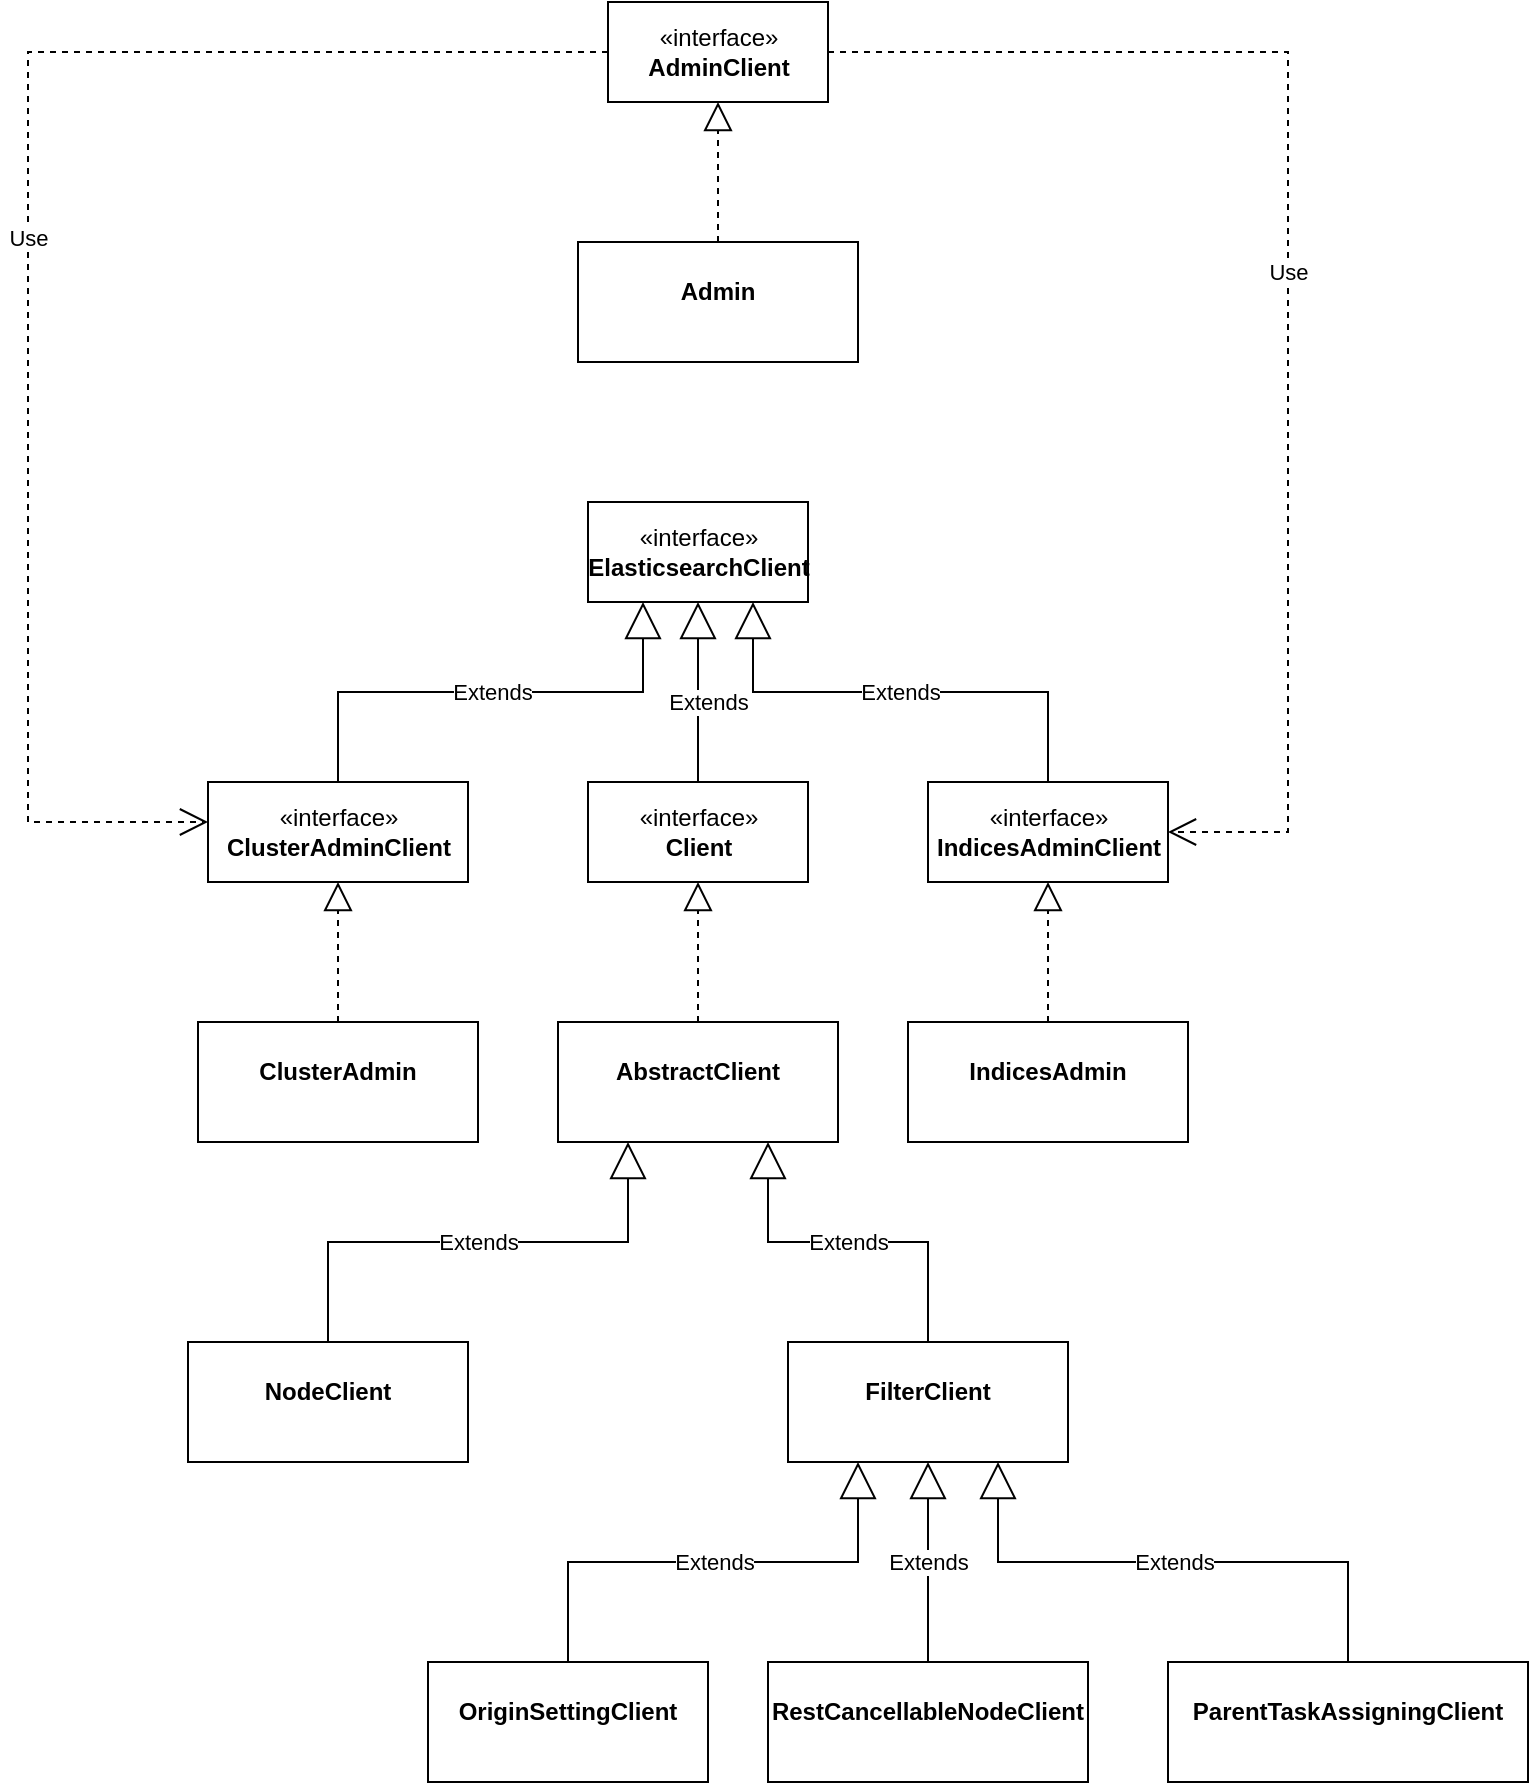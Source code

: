 <mxfile version="16.5.1" type="device"><diagram id="WqH1FgEgEQT4cc3UxbzZ" name="第 1 页"><mxGraphModel dx="868" dy="563" grid="1" gridSize="10" guides="1" tooltips="1" connect="1" arrows="1" fold="1" page="1" pageScale="1" pageWidth="827" pageHeight="1169" math="0" shadow="0"><root><mxCell id="0"/><mxCell id="1" parent="0"/><mxCell id="qkSx0hOUqswI7bhJqAyx-1" value="«interface»&lt;br&gt;&lt;b&gt;ElasticsearchClient&lt;/b&gt;" style="html=1;" parent="1" vertex="1"><mxGeometry x="310" y="310" width="110" height="50" as="geometry"/></mxCell><mxCell id="qkSx0hOUqswI7bhJqAyx-2" value="«interface»&lt;br&gt;&lt;b&gt;Client&lt;/b&gt;" style="html=1;" parent="1" vertex="1"><mxGeometry x="310" y="450" width="110" height="50" as="geometry"/></mxCell><mxCell id="qkSx0hOUqswI7bhJqAyx-3" value="Extends" style="endArrow=block;endSize=16;endFill=0;html=1;rounded=0;exitX=0.5;exitY=0;exitDx=0;exitDy=0;entryX=0.5;entryY=1;entryDx=0;entryDy=0;" parent="1" source="qkSx0hOUqswI7bhJqAyx-2" target="qkSx0hOUqswI7bhJqAyx-1" edge="1"><mxGeometry x="-0.111" y="-5" width="160" relative="1" as="geometry"><mxPoint x="320" y="410" as="sourcePoint"/><mxPoint x="480" y="410" as="targetPoint"/><mxPoint as="offset"/></mxGeometry></mxCell><mxCell id="qkSx0hOUqswI7bhJqAyx-4" value="«interface»&lt;br&gt;&lt;b&gt;ClusterAdminClient&lt;/b&gt;" style="html=1;" parent="1" vertex="1"><mxGeometry x="120" y="450" width="130" height="50" as="geometry"/></mxCell><mxCell id="qkSx0hOUqswI7bhJqAyx-5" value="Extends" style="endArrow=block;endSize=16;endFill=0;html=1;rounded=0;exitX=0.5;exitY=0;exitDx=0;exitDy=0;entryX=0.25;entryY=1;entryDx=0;entryDy=0;edgeStyle=orthogonalEdgeStyle;" parent="1" source="qkSx0hOUqswI7bhJqAyx-4" target="qkSx0hOUqswI7bhJqAyx-1" edge="1"><mxGeometry width="160" relative="1" as="geometry"><mxPoint x="320" y="410" as="sourcePoint"/><mxPoint x="480" y="410" as="targetPoint"/></mxGeometry></mxCell><mxCell id="qkSx0hOUqswI7bhJqAyx-7" value="«interface»&lt;br&gt;&lt;b&gt;IndicesAdminClient&lt;/b&gt;" style="html=1;" parent="1" vertex="1"><mxGeometry x="480" y="450" width="120" height="50" as="geometry"/></mxCell><mxCell id="qkSx0hOUqswI7bhJqAyx-8" value="Extends" style="endArrow=block;endSize=16;endFill=0;html=1;rounded=0;exitX=0.5;exitY=0;exitDx=0;exitDy=0;entryX=0.75;entryY=1;entryDx=0;entryDy=0;edgeStyle=orthogonalEdgeStyle;" parent="1" source="qkSx0hOUqswI7bhJqAyx-7" target="qkSx0hOUqswI7bhJqAyx-1" edge="1"><mxGeometry width="160" relative="1" as="geometry"><mxPoint x="320" y="410" as="sourcePoint"/><mxPoint x="480" y="410" as="targetPoint"/></mxGeometry></mxCell><mxCell id="qkSx0hOUqswI7bhJqAyx-9" value="&lt;p style=&quot;margin: 0px ; margin-top: 4px ; text-align: center&quot;&gt;&lt;br&gt;&lt;b&gt;AbstractClient&lt;/b&gt;&lt;br&gt;&lt;/p&gt;" style="verticalAlign=top;align=left;overflow=fill;fontSize=12;fontFamily=Helvetica;html=1;" parent="1" vertex="1"><mxGeometry x="295" y="570" width="140" height="60" as="geometry"/></mxCell><mxCell id="qkSx0hOUqswI7bhJqAyx-10" value="" style="endArrow=block;dashed=1;endFill=0;endSize=12;html=1;rounded=0;exitX=0.5;exitY=0;exitDx=0;exitDy=0;" parent="1" source="qkSx0hOUqswI7bhJqAyx-9" target="qkSx0hOUqswI7bhJqAyx-2" edge="1"><mxGeometry width="160" relative="1" as="geometry"><mxPoint x="320" y="410" as="sourcePoint"/><mxPoint x="480" y="410" as="targetPoint"/></mxGeometry></mxCell><mxCell id="qkSx0hOUqswI7bhJqAyx-11" value="&lt;p style=&quot;margin: 0px ; margin-top: 4px ; text-align: center&quot;&gt;&lt;br&gt;&lt;b&gt;NodeClient&lt;/b&gt;&lt;/p&gt;" style="verticalAlign=top;align=left;overflow=fill;fontSize=12;fontFamily=Helvetica;html=1;" parent="1" vertex="1"><mxGeometry x="110" y="730" width="140" height="60" as="geometry"/></mxCell><mxCell id="qkSx0hOUqswI7bhJqAyx-12" value="Extends" style="endArrow=block;endSize=16;endFill=0;html=1;rounded=0;exitX=0.5;exitY=0;exitDx=0;exitDy=0;entryX=0.25;entryY=1;entryDx=0;entryDy=0;edgeStyle=orthogonalEdgeStyle;" parent="1" source="qkSx0hOUqswI7bhJqAyx-11" target="qkSx0hOUqswI7bhJqAyx-9" edge="1"><mxGeometry width="160" relative="1" as="geometry"><mxPoint x="320" y="610" as="sourcePoint"/><mxPoint x="480" y="610" as="targetPoint"/></mxGeometry></mxCell><mxCell id="qkSx0hOUqswI7bhJqAyx-13" value="&lt;p style=&quot;margin: 0px ; margin-top: 4px ; text-align: center&quot;&gt;&lt;br&gt;&lt;b&gt;FilterClient&lt;/b&gt;&lt;br&gt;&lt;/p&gt;" style="verticalAlign=top;align=left;overflow=fill;fontSize=12;fontFamily=Helvetica;html=1;" parent="1" vertex="1"><mxGeometry x="410" y="730" width="140" height="60" as="geometry"/></mxCell><mxCell id="qkSx0hOUqswI7bhJqAyx-14" value="Extends" style="endArrow=block;endSize=16;endFill=0;html=1;rounded=0;exitX=0.5;exitY=0;exitDx=0;exitDy=0;entryX=0.75;entryY=1;entryDx=0;entryDy=0;edgeStyle=orthogonalEdgeStyle;" parent="1" source="qkSx0hOUqswI7bhJqAyx-13" target="qkSx0hOUqswI7bhJqAyx-9" edge="1"><mxGeometry width="160" relative="1" as="geometry"><mxPoint x="320" y="710" as="sourcePoint"/><mxPoint x="480" y="710" as="targetPoint"/><Array as="points"><mxPoint x="480" y="680"/><mxPoint x="400" y="680"/></Array></mxGeometry></mxCell><mxCell id="qkSx0hOUqswI7bhJqAyx-15" value="&lt;p style=&quot;margin: 0px ; margin-top: 4px ; text-align: center&quot;&gt;&lt;br&gt;&lt;b&gt;OriginSettingClient&lt;/b&gt;&lt;br&gt;&lt;/p&gt;" style="verticalAlign=top;align=left;overflow=fill;fontSize=12;fontFamily=Helvetica;html=1;" parent="1" vertex="1"><mxGeometry x="230" y="890" width="140" height="60" as="geometry"/></mxCell><mxCell id="qkSx0hOUqswI7bhJqAyx-16" value="Extends" style="endArrow=block;endSize=16;endFill=0;html=1;rounded=0;exitX=0.5;exitY=0;exitDx=0;exitDy=0;entryX=0.25;entryY=1;entryDx=0;entryDy=0;edgeStyle=orthogonalEdgeStyle;" parent="1" source="qkSx0hOUqswI7bhJqAyx-15" target="qkSx0hOUqswI7bhJqAyx-13" edge="1"><mxGeometry width="160" relative="1" as="geometry"><mxPoint x="320" y="910" as="sourcePoint"/><mxPoint x="480" y="910" as="targetPoint"/></mxGeometry></mxCell><mxCell id="qkSx0hOUqswI7bhJqAyx-17" value="&lt;p style=&quot;margin: 0px ; margin-top: 4px ; text-align: center&quot;&gt;&lt;br&gt;&lt;b&gt;ParentTaskAssigningClient&lt;/b&gt;&lt;br&gt;&lt;/p&gt;" style="verticalAlign=top;align=left;overflow=fill;fontSize=12;fontFamily=Helvetica;html=1;" parent="1" vertex="1"><mxGeometry x="600" y="890" width="180" height="60" as="geometry"/></mxCell><mxCell id="qkSx0hOUqswI7bhJqAyx-18" value="Extends" style="endArrow=block;endSize=16;endFill=0;html=1;rounded=0;exitX=0.5;exitY=0;exitDx=0;exitDy=0;entryX=0.75;entryY=1;entryDx=0;entryDy=0;edgeStyle=orthogonalEdgeStyle;" parent="1" source="qkSx0hOUqswI7bhJqAyx-17" target="qkSx0hOUqswI7bhJqAyx-13" edge="1"><mxGeometry width="160" relative="1" as="geometry"><mxPoint x="320" y="910" as="sourcePoint"/><mxPoint x="480" y="910" as="targetPoint"/></mxGeometry></mxCell><mxCell id="qkSx0hOUqswI7bhJqAyx-19" value="&lt;p style=&quot;margin: 0px ; margin-top: 4px ; text-align: center&quot;&gt;&lt;br&gt;&lt;b&gt;RestCancellableNodeClient&lt;/b&gt;&lt;br&gt;&lt;/p&gt;" style="verticalAlign=top;align=left;overflow=fill;fontSize=12;fontFamily=Helvetica;html=1;" parent="1" vertex="1"><mxGeometry x="400" y="890" width="160" height="60" as="geometry"/></mxCell><mxCell id="qkSx0hOUqswI7bhJqAyx-20" value="Extends" style="endArrow=block;endSize=16;endFill=0;html=1;rounded=0;exitX=0.5;exitY=0;exitDx=0;exitDy=0;entryX=0.5;entryY=1;entryDx=0;entryDy=0;" parent="1" source="qkSx0hOUqswI7bhJqAyx-19" target="qkSx0hOUqswI7bhJqAyx-13" edge="1"><mxGeometry width="160" relative="1" as="geometry"><mxPoint x="320" y="910" as="sourcePoint"/><mxPoint x="480" y="910" as="targetPoint"/></mxGeometry></mxCell><mxCell id="qkSx0hOUqswI7bhJqAyx-21" value="«interface»&lt;br&gt;&lt;b&gt;AdminClient&lt;/b&gt;" style="html=1;" parent="1" vertex="1"><mxGeometry x="320" y="60" width="110" height="50" as="geometry"/></mxCell><mxCell id="qkSx0hOUqswI7bhJqAyx-22" value="Use" style="endArrow=open;endSize=12;dashed=1;html=1;rounded=0;exitX=0;exitY=0.5;exitDx=0;exitDy=0;edgeStyle=orthogonalEdgeStyle;" parent="1" source="qkSx0hOUqswI7bhJqAyx-21" edge="1"><mxGeometry width="160" relative="1" as="geometry"><mxPoint x="320" y="330" as="sourcePoint"/><mxPoint x="120" y="470" as="targetPoint"/><Array as="points"><mxPoint x="30" y="85"/><mxPoint x="30" y="470"/></Array></mxGeometry></mxCell><mxCell id="qkSx0hOUqswI7bhJqAyx-23" value="Use" style="endArrow=open;endSize=12;dashed=1;html=1;rounded=0;exitX=1;exitY=0.5;exitDx=0;exitDy=0;entryX=1;entryY=0.5;entryDx=0;entryDy=0;edgeStyle=orthogonalEdgeStyle;" parent="1" source="qkSx0hOUqswI7bhJqAyx-21" target="qkSx0hOUqswI7bhJqAyx-7" edge="1"><mxGeometry width="160" relative="1" as="geometry"><mxPoint x="320" y="330" as="sourcePoint"/><mxPoint x="480" y="330" as="targetPoint"/><Array as="points"><mxPoint x="660" y="85"/><mxPoint x="660" y="475"/></Array></mxGeometry></mxCell><mxCell id="aTtSQ2acrm91tArfkG_1-1" value="&lt;p style=&quot;margin: 0px ; margin-top: 4px ; text-align: center&quot;&gt;&lt;br&gt;&lt;b&gt;Admin&lt;/b&gt;&lt;br&gt;&lt;/p&gt;" style="verticalAlign=top;align=left;overflow=fill;fontSize=12;fontFamily=Helvetica;html=1;" parent="1" vertex="1"><mxGeometry x="305" y="180" width="140" height="60" as="geometry"/></mxCell><mxCell id="aTtSQ2acrm91tArfkG_1-2" value="" style="endArrow=block;dashed=1;endFill=0;endSize=12;html=1;rounded=0;exitX=0.5;exitY=0;exitDx=0;exitDy=0;entryX=0.5;entryY=1;entryDx=0;entryDy=0;" parent="1" source="aTtSQ2acrm91tArfkG_1-1" target="qkSx0hOUqswI7bhJqAyx-21" edge="1"><mxGeometry width="160" relative="1" as="geometry"><mxPoint x="330" y="90" as="sourcePoint"/><mxPoint x="490" y="90" as="targetPoint"/></mxGeometry></mxCell><mxCell id="aTtSQ2acrm91tArfkG_1-3" value="&lt;p style=&quot;margin: 0px ; margin-top: 4px ; text-align: center&quot;&gt;&lt;br&gt;&lt;b&gt;ClusterAdmin&lt;/b&gt;&lt;br&gt;&lt;/p&gt;" style="verticalAlign=top;align=left;overflow=fill;fontSize=12;fontFamily=Helvetica;html=1;" parent="1" vertex="1"><mxGeometry x="115" y="570" width="140" height="60" as="geometry"/></mxCell><mxCell id="aTtSQ2acrm91tArfkG_1-4" value="" style="endArrow=block;dashed=1;endFill=0;endSize=12;html=1;rounded=0;exitX=0.5;exitY=0;exitDx=0;exitDy=0;entryX=0.5;entryY=1;entryDx=0;entryDy=0;" parent="1" source="aTtSQ2acrm91tArfkG_1-3" target="qkSx0hOUqswI7bhJqAyx-4" edge="1"><mxGeometry width="160" relative="1" as="geometry"><mxPoint x="330" y="590" as="sourcePoint"/><mxPoint x="490" y="590" as="targetPoint"/></mxGeometry></mxCell><mxCell id="aTtSQ2acrm91tArfkG_1-5" value="&lt;p style=&quot;margin: 0px ; margin-top: 4px ; text-align: center&quot;&gt;&lt;br&gt;&lt;b&gt;IndicesAdmin&lt;/b&gt;&lt;br&gt;&lt;/p&gt;" style="verticalAlign=top;align=left;overflow=fill;fontSize=12;fontFamily=Helvetica;html=1;" parent="1" vertex="1"><mxGeometry x="470" y="570" width="140" height="60" as="geometry"/></mxCell><mxCell id="aTtSQ2acrm91tArfkG_1-6" value="" style="endArrow=block;dashed=1;endFill=0;endSize=12;html=1;rounded=0;exitX=0.5;exitY=0;exitDx=0;exitDy=0;entryX=0.5;entryY=1;entryDx=0;entryDy=0;" parent="1" source="aTtSQ2acrm91tArfkG_1-5" target="qkSx0hOUqswI7bhJqAyx-7" edge="1"><mxGeometry width="160" relative="1" as="geometry"><mxPoint x="330" y="590" as="sourcePoint"/><mxPoint x="490" y="590" as="targetPoint"/></mxGeometry></mxCell></root></mxGraphModel></diagram></mxfile>